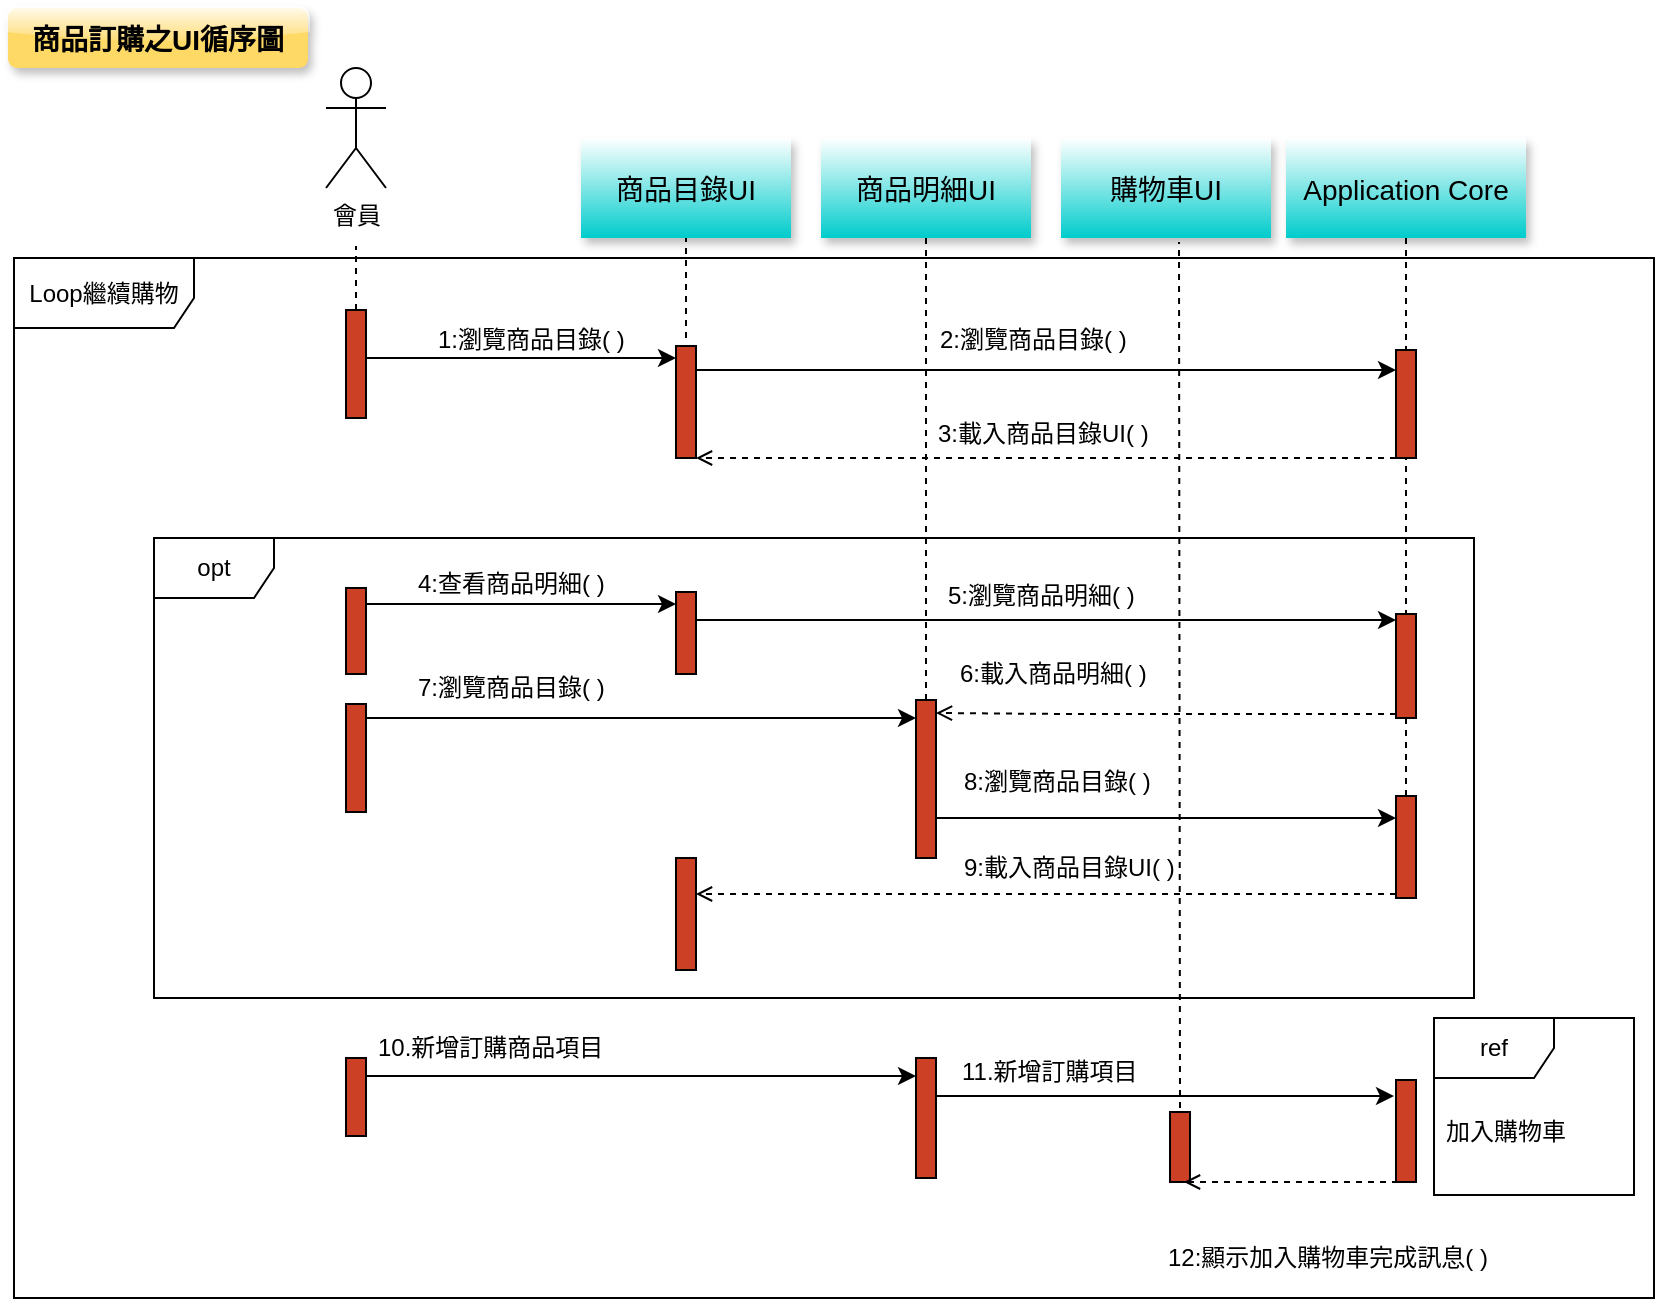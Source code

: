 <mxfile version="21.1.5" type="github">
  <diagram name="第 1 页" id="LoKonJyjHquECygTknBG">
    <mxGraphModel dx="880" dy="461" grid="1" gridSize="10" guides="1" tooltips="1" connect="1" arrows="1" fold="1" page="1" pageScale="1" pageWidth="827" pageHeight="1169" math="0" shadow="0">
      <root>
        <mxCell id="0" />
        <mxCell id="1" parent="0" />
        <mxCell id="lvuibErdHY3F2Ib51GdS-117" value="" style="html=1;verticalAlign=bottom;startArrow=none;endArrow=none;dashed=1;rounded=0;entryX=0.5;entryY=1;entryDx=0;entryDy=0;" edge="1" parent="1">
          <mxGeometry relative="1" as="geometry">
            <mxPoint x="586" y="550" as="sourcePoint" />
            <mxPoint x="585.5" y="117" as="targetPoint" />
          </mxGeometry>
        </mxCell>
        <mxCell id="lvuibErdHY3F2Ib51GdS-63" value="" style="html=1;verticalAlign=bottom;startArrow=none;endArrow=none;dashed=1;rounded=0;entryX=0.5;entryY=1;entryDx=0;entryDy=0;" edge="1" parent="1" source="lvuibErdHY3F2Ib51GdS-86" target="lvuibErdHY3F2Ib51GdS-95">
          <mxGeometry relative="1" as="geometry">
            <mxPoint x="469" y="343" as="sourcePoint" />
            <mxPoint x="469" y="125" as="targetPoint" />
          </mxGeometry>
        </mxCell>
        <mxCell id="lvuibErdHY3F2Ib51GdS-64" value="會員" style="shape=umlActor;verticalLabelPosition=bottom;verticalAlign=top;html=1;" vertex="1" parent="1">
          <mxGeometry x="159" y="30" width="30" height="60" as="geometry" />
        </mxCell>
        <mxCell id="lvuibErdHY3F2Ib51GdS-65" value="" style="html=1;points=[];perimeter=orthogonalPerimeter;outlineConnect=0;targetShapes=umlLifeline;portConstraint=eastwest;newEdgeStyle={&quot;edgeStyle&quot;:&quot;elbowEdgeStyle&quot;,&quot;elbow&quot;:&quot;vertical&quot;,&quot;curved&quot;:0,&quot;rounded&quot;:0};fillColor=#CC4125;" vertex="1" parent="1">
          <mxGeometry x="169" y="151" width="10" height="54" as="geometry" />
        </mxCell>
        <mxCell id="lvuibErdHY3F2Ib51GdS-66" value="" style="html=1;verticalAlign=bottom;startArrow=none;endArrow=none;dashed=1;rounded=0;" edge="1" parent="1" source="lvuibErdHY3F2Ib51GdS-65">
          <mxGeometry relative="1" as="geometry">
            <mxPoint x="174" y="139" as="sourcePoint" />
            <mxPoint x="174" y="119" as="targetPoint" />
          </mxGeometry>
        </mxCell>
        <mxCell id="lvuibErdHY3F2Ib51GdS-67" value="1:瀏覽商品目錄( )" style="text;strokeColor=none;fillColor=none;align=left;verticalAlign=middle;spacingLeft=4;spacingRight=4;overflow=hidden;points=[[0,0.5],[1,0.5]];portConstraint=eastwest;rotatable=0;whiteSpace=wrap;html=1;" vertex="1" parent="1">
          <mxGeometry x="209" y="151" width="110" height="30" as="geometry" />
        </mxCell>
        <mxCell id="lvuibErdHY3F2Ib51GdS-68" value="2:瀏覽商品目錄( )" style="text;strokeColor=none;fillColor=none;align=left;verticalAlign=middle;spacingLeft=4;spacingRight=4;overflow=hidden;points=[[0,0.5],[1,0.5]];portConstraint=eastwest;rotatable=0;whiteSpace=wrap;html=1;" vertex="1" parent="1">
          <mxGeometry x="460" y="151" width="110" height="30" as="geometry" />
        </mxCell>
        <mxCell id="lvuibErdHY3F2Ib51GdS-69" value="" style="html=1;points=[];perimeter=orthogonalPerimeter;outlineConnect=0;targetShapes=umlLifeline;portConstraint=eastwest;newEdgeStyle={&quot;edgeStyle&quot;:&quot;elbowEdgeStyle&quot;,&quot;elbow&quot;:&quot;vertical&quot;,&quot;curved&quot;:0,&quot;rounded&quot;:0};fillColor=#CC4125;" vertex="1" parent="1">
          <mxGeometry x="334" y="169" width="10" height="56" as="geometry" />
        </mxCell>
        <mxCell id="lvuibErdHY3F2Ib51GdS-70" value="" style="html=1;points=[];perimeter=orthogonalPerimeter;outlineConnect=0;targetShapes=umlLifeline;portConstraint=eastwest;newEdgeStyle={&quot;edgeStyle&quot;:&quot;elbowEdgeStyle&quot;,&quot;elbow&quot;:&quot;vertical&quot;,&quot;curved&quot;:0,&quot;rounded&quot;:0};fillColor=#CC4125;" vertex="1" parent="1">
          <mxGeometry x="694" y="171" width="10" height="54" as="geometry" />
        </mxCell>
        <mxCell id="lvuibErdHY3F2Ib51GdS-71" value="" style="endArrow=classic;endFill=1;endSize=6;html=1;rounded=0;" edge="1" parent="1" source="lvuibErdHY3F2Ib51GdS-69" target="lvuibErdHY3F2Ib51GdS-70">
          <mxGeometry width="160" relative="1" as="geometry">
            <mxPoint x="349" y="181" as="sourcePoint" />
            <mxPoint x="499" y="181" as="targetPoint" />
            <Array as="points">
              <mxPoint x="399" y="181" />
            </Array>
          </mxGeometry>
        </mxCell>
        <mxCell id="lvuibErdHY3F2Ib51GdS-72" value="" style="endArrow=open;endFill=1;endSize=6;html=1;rounded=0;dashed=1;" edge="1" parent="1" source="lvuibErdHY3F2Ib51GdS-70" target="lvuibErdHY3F2Ib51GdS-69">
          <mxGeometry width="160" relative="1" as="geometry">
            <mxPoint x="689" y="231" as="sourcePoint" />
            <mxPoint x="344" y="231" as="targetPoint" />
            <Array as="points">
              <mxPoint x="564" y="225" />
            </Array>
          </mxGeometry>
        </mxCell>
        <mxCell id="lvuibErdHY3F2Ib51GdS-73" value="" style="endArrow=classic;endFill=1;endSize=6;html=1;rounded=1;" edge="1" parent="1" source="lvuibErdHY3F2Ib51GdS-65" target="lvuibErdHY3F2Ib51GdS-69">
          <mxGeometry width="160" relative="1" as="geometry">
            <mxPoint x="219" y="181" as="sourcePoint" />
            <mxPoint x="339" y="175" as="targetPoint" />
            <Array as="points">
              <mxPoint x="239" y="175" />
            </Array>
          </mxGeometry>
        </mxCell>
        <mxCell id="lvuibErdHY3F2Ib51GdS-74" value="3:載入商品目錄UI( )" style="text;strokeColor=none;fillColor=none;align=left;verticalAlign=middle;spacingLeft=4;spacingRight=4;overflow=hidden;points=[[0,0.5],[1,0.5]];portConstraint=eastwest;rotatable=0;whiteSpace=wrap;html=1;" vertex="1" parent="1">
          <mxGeometry x="459" y="198" width="120" height="30" as="geometry" />
        </mxCell>
        <mxCell id="lvuibErdHY3F2Ib51GdS-75" value="" style="html=1;points=[];perimeter=orthogonalPerimeter;outlineConnect=0;targetShapes=umlLifeline;portConstraint=eastwest;newEdgeStyle={&quot;edgeStyle&quot;:&quot;elbowEdgeStyle&quot;,&quot;elbow&quot;:&quot;vertical&quot;,&quot;curved&quot;:0,&quot;rounded&quot;:0};direction=west;fillColor=#CC4125;" vertex="1" parent="1">
          <mxGeometry x="334" y="292" width="10" height="41" as="geometry" />
        </mxCell>
        <mxCell id="lvuibErdHY3F2Ib51GdS-76" value="" style="html=1;points=[];perimeter=orthogonalPerimeter;outlineConnect=0;targetShapes=umlLifeline;portConstraint=eastwest;newEdgeStyle={&quot;edgeStyle&quot;:&quot;elbowEdgeStyle&quot;,&quot;elbow&quot;:&quot;vertical&quot;,&quot;curved&quot;:0,&quot;rounded&quot;:0};fillColor=#CC4125;" vertex="1" parent="1">
          <mxGeometry x="169" y="290" width="10" height="43" as="geometry" />
        </mxCell>
        <mxCell id="lvuibErdHY3F2Ib51GdS-77" value="" style="endArrow=classic;endFill=1;endSize=6;html=1;rounded=0;" edge="1" parent="1">
          <mxGeometry width="160" relative="1" as="geometry">
            <mxPoint x="179" y="298" as="sourcePoint" />
            <mxPoint x="334" y="298" as="targetPoint" />
          </mxGeometry>
        </mxCell>
        <mxCell id="lvuibErdHY3F2Ib51GdS-78" value="4:查看商品明細( )" style="text;strokeColor=none;fillColor=none;align=left;verticalAlign=middle;spacingLeft=4;spacingRight=4;overflow=hidden;points=[[0,0.5],[1,0.5]];portConstraint=eastwest;rotatable=0;whiteSpace=wrap;html=1;" vertex="1" parent="1">
          <mxGeometry x="199" y="273" width="110" height="30" as="geometry" />
        </mxCell>
        <mxCell id="lvuibErdHY3F2Ib51GdS-79" value="" style="html=1;points=[];perimeter=orthogonalPerimeter;outlineConnect=0;targetShapes=umlLifeline;portConstraint=eastwest;newEdgeStyle={&quot;edgeStyle&quot;:&quot;elbowEdgeStyle&quot;,&quot;elbow&quot;:&quot;vertical&quot;,&quot;curved&quot;:0,&quot;rounded&quot;:0};fillColor=#CC4125;" vertex="1" parent="1">
          <mxGeometry x="694" y="303" width="10" height="52" as="geometry" />
        </mxCell>
        <mxCell id="lvuibErdHY3F2Ib51GdS-80" value="" style="endArrow=classic;endFill=1;endSize=6;html=1;rounded=0;" edge="1" parent="1">
          <mxGeometry width="160" relative="1" as="geometry">
            <mxPoint x="344" y="306" as="sourcePoint" />
            <mxPoint x="694" y="306" as="targetPoint" />
            <Array as="points">
              <mxPoint x="399" y="306" />
            </Array>
          </mxGeometry>
        </mxCell>
        <mxCell id="lvuibErdHY3F2Ib51GdS-81" value="5:瀏覽商品明細( )" style="text;strokeColor=none;fillColor=none;align=left;verticalAlign=middle;spacingLeft=4;spacingRight=4;overflow=hidden;points=[[0,0.5],[1,0.5]];portConstraint=eastwest;rotatable=0;whiteSpace=wrap;html=1;" vertex="1" parent="1">
          <mxGeometry x="464" y="279" width="110" height="30" as="geometry" />
        </mxCell>
        <mxCell id="lvuibErdHY3F2Ib51GdS-82" value="" style="html=1;points=[];perimeter=orthogonalPerimeter;outlineConnect=0;targetShapes=umlLifeline;portConstraint=eastwest;newEdgeStyle={&quot;edgeStyle&quot;:&quot;elbowEdgeStyle&quot;,&quot;elbow&quot;:&quot;vertical&quot;,&quot;curved&quot;:0,&quot;rounded&quot;:0};direction=west;fillColor=#CC4125;" vertex="1" parent="1">
          <mxGeometry x="454" y="346" width="10" height="79" as="geometry" />
        </mxCell>
        <mxCell id="lvuibErdHY3F2Ib51GdS-83" value="" style="endArrow=open;endFill=1;endSize=6;html=1;rounded=0;dashed=1;" edge="1" parent="1">
          <mxGeometry width="160" relative="1" as="geometry">
            <mxPoint x="694" y="353" as="sourcePoint" />
            <mxPoint x="464" y="352.5" as="targetPoint" />
            <Array as="points">
              <mxPoint x="529" y="353" />
            </Array>
          </mxGeometry>
        </mxCell>
        <mxCell id="lvuibErdHY3F2Ib51GdS-84" value="6:載入商品明細( )" style="text;strokeColor=none;fillColor=none;align=left;verticalAlign=middle;spacingLeft=4;spacingRight=4;overflow=hidden;points=[[0,0.5],[1,0.5]];portConstraint=eastwest;rotatable=0;whiteSpace=wrap;html=1;" vertex="1" parent="1">
          <mxGeometry x="470.2" y="318" width="110" height="30" as="geometry" />
        </mxCell>
        <mxCell id="lvuibErdHY3F2Ib51GdS-85" value="" style="html=1;points=[];perimeter=orthogonalPerimeter;outlineConnect=0;targetShapes=umlLifeline;portConstraint=eastwest;newEdgeStyle={&quot;edgeStyle&quot;:&quot;elbowEdgeStyle&quot;,&quot;elbow&quot;:&quot;vertical&quot;,&quot;curved&quot;:0,&quot;rounded&quot;:0};fillColor=#CC4125;" vertex="1" parent="1">
          <mxGeometry x="169" y="525" width="10" height="39" as="geometry" />
        </mxCell>
        <mxCell id="lvuibErdHY3F2Ib51GdS-86" value="" style="html=1;points=[];perimeter=orthogonalPerimeter;outlineConnect=0;targetShapes=umlLifeline;portConstraint=eastwest;newEdgeStyle={&quot;edgeStyle&quot;:&quot;elbowEdgeStyle&quot;,&quot;elbow&quot;:&quot;vertical&quot;,&quot;curved&quot;:0,&quot;rounded&quot;:0};fillColor=#CC4125;" vertex="1" parent="1">
          <mxGeometry x="694" y="394" width="10" height="51" as="geometry" />
        </mxCell>
        <mxCell id="lvuibErdHY3F2Ib51GdS-87" value="" style="endArrow=classic;endFill=1;endSize=6;html=1;rounded=0;" edge="1" parent="1">
          <mxGeometry width="160" relative="1" as="geometry">
            <mxPoint x="179" y="534" as="sourcePoint" />
            <mxPoint x="454" y="534" as="targetPoint" />
          </mxGeometry>
        </mxCell>
        <mxCell id="lvuibErdHY3F2Ib51GdS-88" value="" style="endArrow=classic;endFill=1;endSize=6;html=1;rounded=0;" edge="1" parent="1">
          <mxGeometry width="160" relative="1" as="geometry">
            <mxPoint x="464" y="405" as="sourcePoint" />
            <mxPoint x="694" y="405" as="targetPoint" />
          </mxGeometry>
        </mxCell>
        <mxCell id="lvuibErdHY3F2Ib51GdS-89" value="10.新增訂購商品項目" style="text;strokeColor=none;fillColor=none;align=left;verticalAlign=middle;spacingLeft=4;spacingRight=4;overflow=hidden;points=[[0,0.5],[1,0.5]];portConstraint=eastwest;rotatable=0;whiteSpace=wrap;html=1;" vertex="1" parent="1">
          <mxGeometry x="179" y="505" width="124" height="30" as="geometry" />
        </mxCell>
        <mxCell id="lvuibErdHY3F2Ib51GdS-90" value="8:瀏覽商品目錄( )" style="text;strokeColor=none;fillColor=none;align=left;verticalAlign=middle;spacingLeft=4;spacingRight=4;overflow=hidden;points=[[0,0.5],[1,0.5]];portConstraint=eastwest;rotatable=0;whiteSpace=wrap;html=1;" vertex="1" parent="1">
          <mxGeometry x="471.5" y="372" width="180" height="30" as="geometry" />
        </mxCell>
        <mxCell id="lvuibErdHY3F2Ib51GdS-91" value="opt" style="shape=umlFrame;whiteSpace=wrap;html=1;pointerEvents=0;" vertex="1" parent="1">
          <mxGeometry x="73" y="265" width="660" height="230" as="geometry" />
        </mxCell>
        <mxCell id="lvuibErdHY3F2Ib51GdS-92" value="Loop繼續購物" style="shape=umlFrame;whiteSpace=wrap;html=1;pointerEvents=0;width=90;height=35;" vertex="1" parent="1">
          <mxGeometry x="3" y="125" width="820" height="520" as="geometry" />
        </mxCell>
        <mxCell id="lvuibErdHY3F2Ib51GdS-93" value="商品目錄UI" style="shadow=1;fillColor=#FFFFFF;strokeColor=none;gradientColor=#00CCCC;fontSize=14;" vertex="1" parent="1">
          <mxGeometry x="286.5" y="65" width="105" height="50" as="geometry" />
        </mxCell>
        <mxCell id="lvuibErdHY3F2Ib51GdS-94" value="商品明細UI" style="shadow=1;fillColor=#FFFFFF;strokeColor=none;gradientColor=#00CCCC;fontSize=14;" vertex="1" parent="1">
          <mxGeometry x="406.5" y="65" width="105" height="50" as="geometry" />
        </mxCell>
        <mxCell id="lvuibErdHY3F2Ib51GdS-95" value="Application Core" style="shadow=1;fillColor=#FFFFFF;strokeColor=none;gradientColor=#00CCCC;fontSize=14;" vertex="1" parent="1">
          <mxGeometry x="639" y="65" width="120" height="50" as="geometry" />
        </mxCell>
        <mxCell id="lvuibErdHY3F2Ib51GdS-96" value="" style="html=1;verticalAlign=bottom;startArrow=none;endArrow=none;dashed=1;rounded=0;entryX=0.5;entryY=1;entryDx=0;entryDy=0;" edge="1" parent="1" source="lvuibErdHY3F2Ib51GdS-82" target="lvuibErdHY3F2Ib51GdS-94">
          <mxGeometry relative="1" as="geometry">
            <mxPoint x="469" y="458" as="sourcePoint" />
            <mxPoint x="469" y="393" as="targetPoint" />
          </mxGeometry>
        </mxCell>
        <mxCell id="lvuibErdHY3F2Ib51GdS-97" value="" style="html=1;verticalAlign=bottom;startArrow=none;endArrow=none;dashed=1;rounded=0;entryX=0.5;entryY=1;entryDx=0;entryDy=0;" edge="1" parent="1" target="lvuibErdHY3F2Ib51GdS-93">
          <mxGeometry relative="1" as="geometry">
            <mxPoint x="339" y="165" as="sourcePoint" />
            <mxPoint x="469" y="125" as="targetPoint" />
          </mxGeometry>
        </mxCell>
        <mxCell id="lvuibErdHY3F2Ib51GdS-98" value="商品訂購之UI循序圖" style="rounded=1;fontStyle=1;fillColor=#FFD966;strokeColor=none;fillStyle=auto;shadow=1;glass=1;fontSize=14;" vertex="1" parent="1">
          <mxGeometry width="150" height="30" as="geometry" />
        </mxCell>
        <mxCell id="lvuibErdHY3F2Ib51GdS-99" value="" style="endArrow=open;endFill=1;endSize=6;html=1;rounded=0;dashed=1;" edge="1" parent="1" target="lvuibErdHY3F2Ib51GdS-101">
          <mxGeometry width="160" relative="1" as="geometry">
            <mxPoint x="694" y="443" as="sourcePoint" />
            <mxPoint x="464" y="442.5" as="targetPoint" />
            <Array as="points">
              <mxPoint x="529" y="443" />
            </Array>
          </mxGeometry>
        </mxCell>
        <mxCell id="lvuibErdHY3F2Ib51GdS-100" value="9:載入商品目錄UI( )" style="text;strokeColor=none;fillColor=none;align=left;verticalAlign=middle;spacingLeft=4;spacingRight=4;overflow=hidden;points=[[0,0.5],[1,0.5]];portConstraint=eastwest;rotatable=0;whiteSpace=wrap;html=1;" vertex="1" parent="1">
          <mxGeometry x="471.5" y="415" width="170" height="30" as="geometry" />
        </mxCell>
        <mxCell id="lvuibErdHY3F2Ib51GdS-101" value="" style="html=1;points=[];perimeter=orthogonalPerimeter;outlineConnect=0;targetShapes=umlLifeline;portConstraint=eastwest;newEdgeStyle={&quot;edgeStyle&quot;:&quot;elbowEdgeStyle&quot;,&quot;elbow&quot;:&quot;vertical&quot;,&quot;curved&quot;:0,&quot;rounded&quot;:0};fillColor=#CC4125;" vertex="1" parent="1">
          <mxGeometry x="334" y="425" width="10" height="56" as="geometry" />
        </mxCell>
        <mxCell id="lvuibErdHY3F2Ib51GdS-102" value="" style="html=1;points=[];perimeter=orthogonalPerimeter;outlineConnect=0;targetShapes=umlLifeline;portConstraint=eastwest;newEdgeStyle={&quot;edgeStyle&quot;:&quot;elbowEdgeStyle&quot;,&quot;elbow&quot;:&quot;vertical&quot;,&quot;curved&quot;:0,&quot;rounded&quot;:0};fillColor=#CC4125;" vertex="1" parent="1">
          <mxGeometry x="169" y="348" width="10" height="54" as="geometry" />
        </mxCell>
        <mxCell id="lvuibErdHY3F2Ib51GdS-103" value="7:瀏覽商品目錄( )" style="text;strokeColor=none;fillColor=none;align=left;verticalAlign=middle;spacingLeft=4;spacingRight=4;overflow=hidden;points=[[0,0.5],[1,0.5]];portConstraint=eastwest;rotatable=0;whiteSpace=wrap;html=1;" vertex="1" parent="1">
          <mxGeometry x="199" y="325" width="110" height="30" as="geometry" />
        </mxCell>
        <mxCell id="lvuibErdHY3F2Ib51GdS-104" value="" style="endArrow=classic;endFill=1;endSize=6;html=1;rounded=1;" edge="1" parent="1" target="lvuibErdHY3F2Ib51GdS-82">
          <mxGeometry width="160" relative="1" as="geometry">
            <mxPoint x="179" y="355" as="sourcePoint" />
            <mxPoint x="334" y="355" as="targetPoint" />
            <Array as="points">
              <mxPoint x="239" y="355" />
            </Array>
          </mxGeometry>
        </mxCell>
        <mxCell id="lvuibErdHY3F2Ib51GdS-105" value="" style="html=1;points=[];perimeter=orthogonalPerimeter;outlineConnect=0;targetShapes=umlLifeline;portConstraint=eastwest;newEdgeStyle={&quot;edgeStyle&quot;:&quot;elbowEdgeStyle&quot;,&quot;elbow&quot;:&quot;vertical&quot;,&quot;curved&quot;:0,&quot;rounded&quot;:0};direction=west;fillColor=#CC4125;" vertex="1" parent="1">
          <mxGeometry x="454" y="525" width="10" height="60" as="geometry" />
        </mxCell>
        <mxCell id="lvuibErdHY3F2Ib51GdS-106" value="" style="html=1;points=[];perimeter=orthogonalPerimeter;outlineConnect=0;targetShapes=umlLifeline;portConstraint=eastwest;newEdgeStyle={&quot;edgeStyle&quot;:&quot;elbowEdgeStyle&quot;,&quot;elbow&quot;:&quot;vertical&quot;,&quot;curved&quot;:0,&quot;rounded&quot;:0};fillColor=#CC4125;" vertex="1" parent="1">
          <mxGeometry x="694" y="536" width="10" height="51" as="geometry" />
        </mxCell>
        <mxCell id="lvuibErdHY3F2Ib51GdS-107" value="" style="endArrow=classic;endFill=1;endSize=6;html=1;rounded=0;" edge="1" parent="1">
          <mxGeometry width="160" relative="1" as="geometry">
            <mxPoint x="464" y="544" as="sourcePoint" />
            <mxPoint x="693" y="544" as="targetPoint" />
          </mxGeometry>
        </mxCell>
        <mxCell id="lvuibErdHY3F2Ib51GdS-108" value="11.新增訂購項目" style="text;strokeColor=none;fillColor=none;align=left;verticalAlign=middle;spacingLeft=4;spacingRight=4;overflow=hidden;points=[[0,0.5],[1,0.5]];portConstraint=eastwest;rotatable=0;whiteSpace=wrap;html=1;" vertex="1" parent="1">
          <mxGeometry x="471" y="516.5" width="110" height="30" as="geometry" />
        </mxCell>
        <mxCell id="lvuibErdHY3F2Ib51GdS-109" value="12:顯示加入購物車完成訊息( )" style="text;strokeColor=none;fillColor=none;align=left;verticalAlign=middle;spacingLeft=4;spacingRight=4;overflow=hidden;points=[[0,0.5],[1,0.5]];portConstraint=eastwest;rotatable=0;whiteSpace=wrap;html=1;" vertex="1" parent="1">
          <mxGeometry x="574" y="610" width="171.5" height="30" as="geometry" />
        </mxCell>
        <mxCell id="lvuibErdHY3F2Ib51GdS-111" value="ref" style="shape=umlFrame;whiteSpace=wrap;html=1;pointerEvents=0;" vertex="1" parent="1">
          <mxGeometry x="713" y="505" width="100" height="88.5" as="geometry" />
        </mxCell>
        <mxCell id="lvuibErdHY3F2Ib51GdS-112" value="加入購物車" style="text;strokeColor=none;fillColor=none;align=left;verticalAlign=middle;spacingLeft=4;spacingRight=4;overflow=hidden;points=[[0,0.5],[1,0.5]];portConstraint=eastwest;rotatable=0;whiteSpace=wrap;html=1;" vertex="1" parent="1">
          <mxGeometry x="713" y="546.5" width="70" height="30" as="geometry" />
        </mxCell>
        <mxCell id="lvuibErdHY3F2Ib51GdS-113" value="購物車UI" style="shadow=1;fillColor=#FFFFFF;strokeColor=none;gradientColor=#00CCCC;fontSize=14;" vertex="1" parent="1">
          <mxGeometry x="526.5" y="65" width="105" height="50" as="geometry" />
        </mxCell>
        <mxCell id="lvuibErdHY3F2Ib51GdS-114" value="" style="html=1;points=[];perimeter=orthogonalPerimeter;outlineConnect=0;targetShapes=umlLifeline;portConstraint=eastwest;newEdgeStyle={&quot;edgeStyle&quot;:&quot;elbowEdgeStyle&quot;,&quot;elbow&quot;:&quot;vertical&quot;,&quot;curved&quot;:0,&quot;rounded&quot;:0};fillColor=#CC4125;" vertex="1" parent="1">
          <mxGeometry x="581" y="552" width="10" height="35" as="geometry" />
        </mxCell>
        <mxCell id="lvuibErdHY3F2Ib51GdS-116" value="" style="endArrow=open;endFill=1;endSize=6;html=1;rounded=0;dashed=1;" edge="1" parent="1">
          <mxGeometry width="160" relative="1" as="geometry">
            <mxPoint x="695" y="587" as="sourcePoint" />
            <mxPoint x="588" y="587" as="targetPoint" />
            <Array as="points" />
          </mxGeometry>
        </mxCell>
      </root>
    </mxGraphModel>
  </diagram>
</mxfile>
